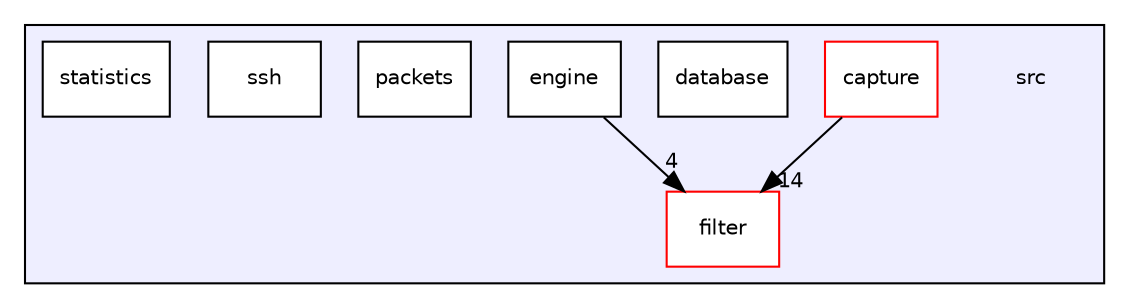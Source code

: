 digraph "src" {
  compound=true
  node [ fontsize="10", fontname="Helvetica"];
  edge [ labelfontsize="10", labelfontname="Helvetica"];
  subgraph clusterdir_68267d1309a1af8e8297ef4c3efbcdba {
    graph [ bgcolor="#eeeeff", pencolor="black", label="" URL="dir_68267d1309a1af8e8297ef4c3efbcdba.html"];
    dir_68267d1309a1af8e8297ef4c3efbcdba [shape=plaintext label="src"];
  dir_33eff72d368e09fa9f58259b8a9511dc [shape=box label="capture" fillcolor="white" style="filled" color="red" URL="dir_33eff72d368e09fa9f58259b8a9511dc.html"];
  dir_803ee67260c130b45d29089798491ab2 [shape=box label="database" fillcolor="white" style="filled" URL="dir_803ee67260c130b45d29089798491ab2.html"];
  dir_2052808828190f934b76e979ee65af8a [shape=box label="engine" fillcolor="white" style="filled" URL="dir_2052808828190f934b76e979ee65af8a.html"];
  dir_8681a82a265081a91d191144ff606af9 [shape=box label="filter" fillcolor="white" style="filled" color="red" URL="dir_8681a82a265081a91d191144ff606af9.html"];
  dir_3e6eb7d65f353191f85aed8e914990fe [shape=box label="packets" fillcolor="white" style="filled" URL="dir_3e6eb7d65f353191f85aed8e914990fe.html"];
  dir_95858bf3719855fc3829c4ef4c4bab1f [shape=box label="ssh" fillcolor="white" style="filled" URL="dir_95858bf3719855fc3829c4ef4c4bab1f.html"];
  dir_65ad14ba617219a91653797a9020c4d5 [shape=box label="statistics" fillcolor="white" style="filled" URL="dir_65ad14ba617219a91653797a9020c4d5.html"];
  }
  dir_2052808828190f934b76e979ee65af8a->dir_8681a82a265081a91d191144ff606af9 [headlabel="4", labeldistance=1.5 headhref="dir_000004_000005.html"];
  dir_33eff72d368e09fa9f58259b8a9511dc->dir_8681a82a265081a91d191144ff606af9 [headlabel="14", labeldistance=1.5 headhref="dir_000001_000005.html"];
}
